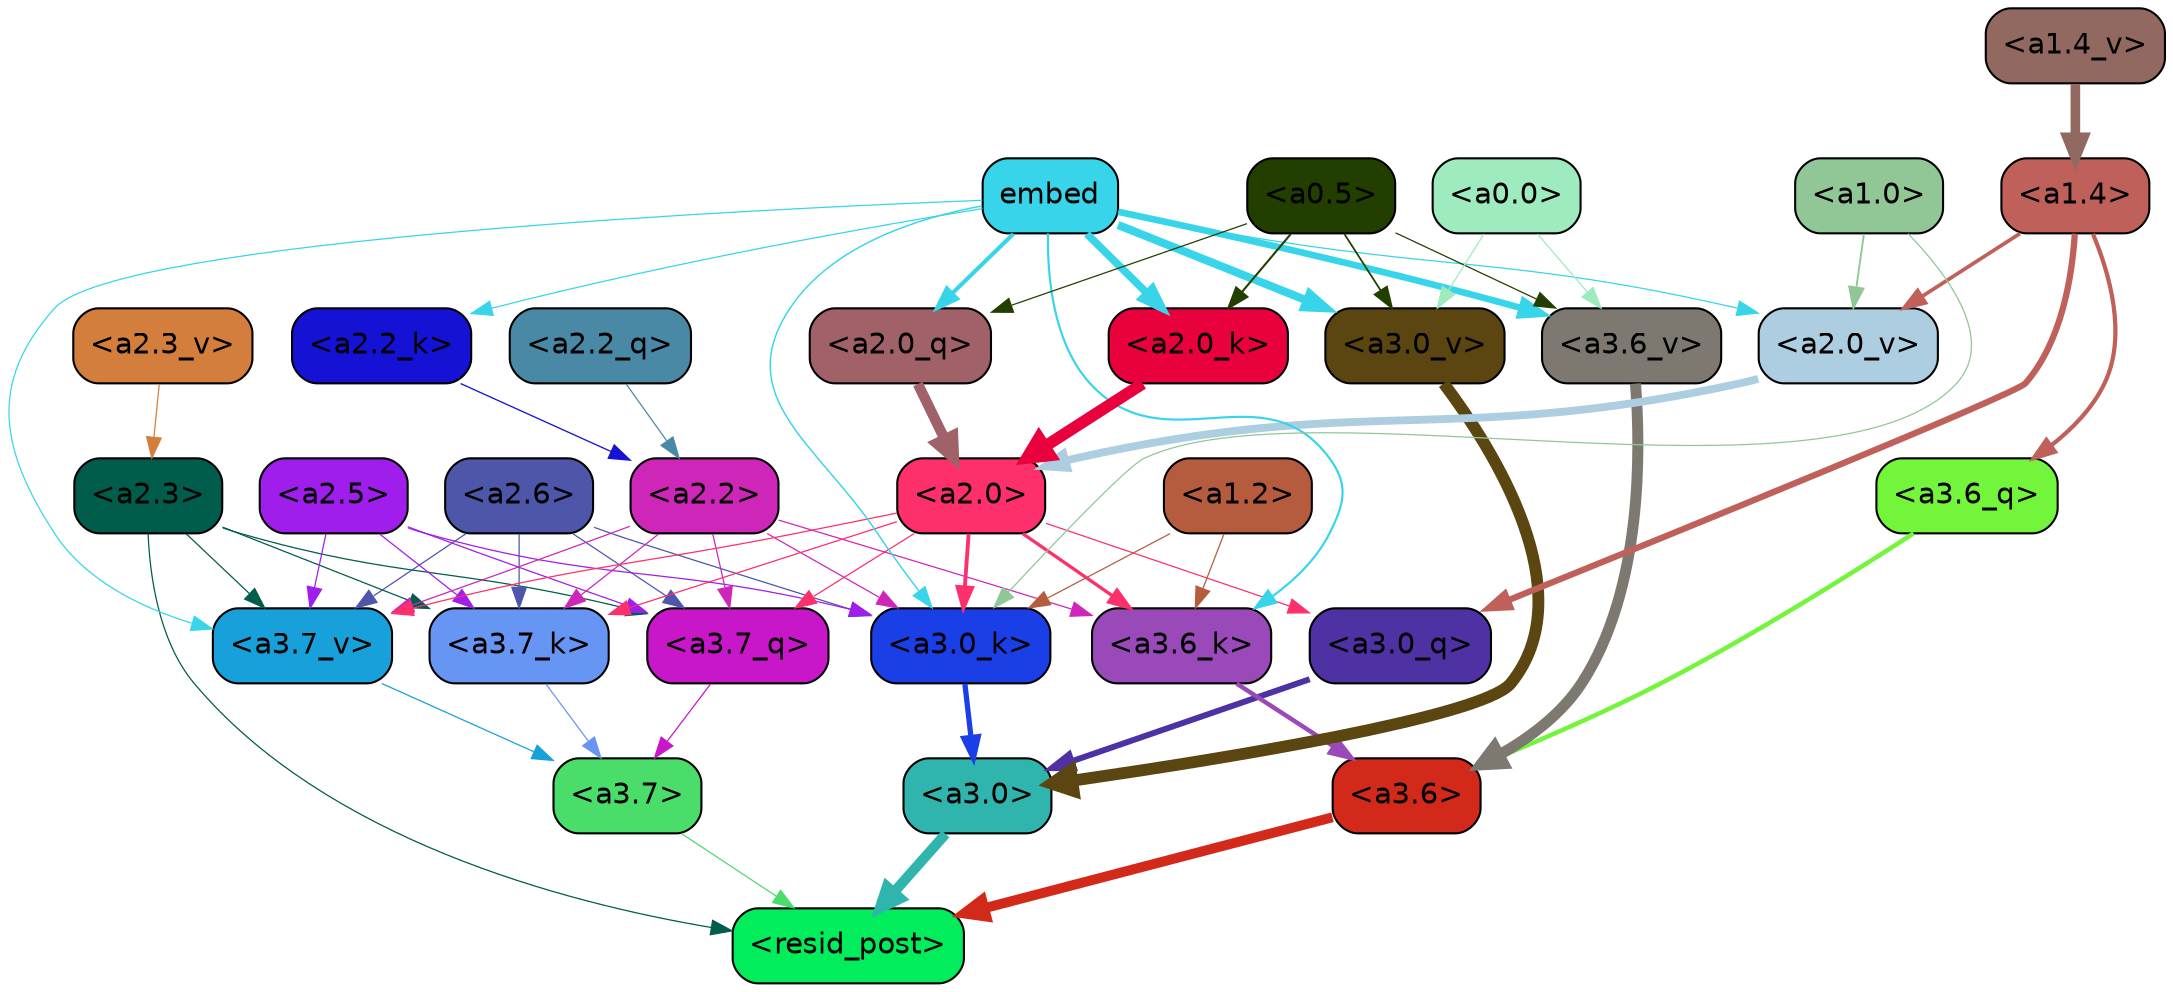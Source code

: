 strict digraph "" {
	graph [bgcolor=transparent,
		layout=dot,
		overlap=false,
		splines=true
	];
	"<a3.7>"	[color=black,
		fillcolor="#4bdd6a",
		fontname=Helvetica,
		shape=box,
		style="filled, rounded"];
	"<resid_post>"	[color=black,
		fillcolor="#02ed5c",
		fontname=Helvetica,
		shape=box,
		style="filled, rounded"];
	"<a3.7>" -> "<resid_post>"	[color="#4bdd6a",
		penwidth=0.6];
	"<a3.6>"	[color=black,
		fillcolor="#d2291a",
		fontname=Helvetica,
		shape=box,
		style="filled, rounded"];
	"<a3.6>" -> "<resid_post>"	[color="#d2291a",
		penwidth=4.751592040061951];
	"<a3.0>"	[color=black,
		fillcolor="#30b5ae",
		fontname=Helvetica,
		shape=box,
		style="filled, rounded"];
	"<a3.0>" -> "<resid_post>"	[color="#30b5ae",
		penwidth=4.904066681861877];
	"<a2.3>"	[color=black,
		fillcolor="#005d4c",
		fontname=Helvetica,
		shape=box,
		style="filled, rounded"];
	"<a2.3>" -> "<resid_post>"	[color="#005d4c",
		penwidth=0.6];
	"<a3.7_q>"	[color=black,
		fillcolor="#c817c9",
		fontname=Helvetica,
		shape=box,
		style="filled, rounded"];
	"<a2.3>" -> "<a3.7_q>"	[color="#005d4c",
		penwidth=0.6];
	"<a3.7_k>"	[color=black,
		fillcolor="#6795f3",
		fontname=Helvetica,
		shape=box,
		style="filled, rounded"];
	"<a2.3>" -> "<a3.7_k>"	[color="#005d4c",
		penwidth=0.6];
	"<a3.7_v>"	[color=black,
		fillcolor="#18a0db",
		fontname=Helvetica,
		shape=box,
		style="filled, rounded"];
	"<a2.3>" -> "<a3.7_v>"	[color="#005d4c",
		penwidth=0.6];
	"<a3.7_q>" -> "<a3.7>"	[color="#c817c9",
		penwidth=0.6];
	"<a3.6_q>"	[color=black,
		fillcolor="#73f53c",
		fontname=Helvetica,
		shape=box,
		style="filled, rounded"];
	"<a3.6_q>" -> "<a3.6>"	[color="#73f53c",
		penwidth=2.160832464694977];
	"<a3.0_q>"	[color=black,
		fillcolor="#4e32a3",
		fontname=Helvetica,
		shape=box,
		style="filled, rounded"];
	"<a3.0_q>" -> "<a3.0>"	[color="#4e32a3",
		penwidth=2.870753765106201];
	"<a3.7_k>" -> "<a3.7>"	[color="#6795f3",
		penwidth=0.6];
	"<a3.6_k>"	[color=black,
		fillcolor="#9949b8",
		fontname=Helvetica,
		shape=box,
		style="filled, rounded"];
	"<a3.6_k>" -> "<a3.6>"	[color="#9949b8",
		penwidth=2.13908451795578];
	"<a3.0_k>"	[color=black,
		fillcolor="#1b3fe6",
		fontname=Helvetica,
		shape=box,
		style="filled, rounded"];
	"<a3.0_k>" -> "<a3.0>"	[color="#1b3fe6",
		penwidth=2.520303964614868];
	"<a3.7_v>" -> "<a3.7>"	[color="#18a0db",
		penwidth=0.6];
	"<a3.6_v>"	[color=black,
		fillcolor="#7d7970",
		fontname=Helvetica,
		shape=box,
		style="filled, rounded"];
	"<a3.6_v>" -> "<a3.6>"	[color="#7d7970",
		penwidth=5.297133803367615];
	"<a3.0_v>"	[color=black,
		fillcolor="#5b4510",
		fontname=Helvetica,
		shape=box,
		style="filled, rounded"];
	"<a3.0_v>" -> "<a3.0>"	[color="#5b4510",
		penwidth=5.680712580680847];
	"<a2.6>"	[color=black,
		fillcolor="#4d56a9",
		fontname=Helvetica,
		shape=box,
		style="filled, rounded"];
	"<a2.6>" -> "<a3.7_q>"	[color="#4d56a9",
		penwidth=0.6];
	"<a2.6>" -> "<a3.7_k>"	[color="#4d56a9",
		penwidth=0.6];
	"<a2.6>" -> "<a3.0_k>"	[color="#4d56a9",
		penwidth=0.6];
	"<a2.6>" -> "<a3.7_v>"	[color="#4d56a9",
		penwidth=0.6];
	"<a2.5>"	[color=black,
		fillcolor="#9f1eec",
		fontname=Helvetica,
		shape=box,
		style="filled, rounded"];
	"<a2.5>" -> "<a3.7_q>"	[color="#9f1eec",
		penwidth=0.6];
	"<a2.5>" -> "<a3.7_k>"	[color="#9f1eec",
		penwidth=0.6];
	"<a2.5>" -> "<a3.0_k>"	[color="#9f1eec",
		penwidth=0.6];
	"<a2.5>" -> "<a3.7_v>"	[color="#9f1eec",
		penwidth=0.6];
	"<a2.2>"	[color=black,
		fillcolor="#cf26ba",
		fontname=Helvetica,
		shape=box,
		style="filled, rounded"];
	"<a2.2>" -> "<a3.7_q>"	[color="#cf26ba",
		penwidth=0.6];
	"<a2.2>" -> "<a3.7_k>"	[color="#cf26ba",
		penwidth=0.6];
	"<a2.2>" -> "<a3.6_k>"	[color="#cf26ba",
		penwidth=0.6];
	"<a2.2>" -> "<a3.0_k>"	[color="#cf26ba",
		penwidth=0.6];
	"<a2.2>" -> "<a3.7_v>"	[color="#cf26ba",
		penwidth=0.6];
	"<a2.0>"	[color=black,
		fillcolor="#fd306c",
		fontname=Helvetica,
		shape=box,
		style="filled, rounded"];
	"<a2.0>" -> "<a3.7_q>"	[color="#fd306c",
		penwidth=0.6];
	"<a2.0>" -> "<a3.0_q>"	[color="#fd306c",
		penwidth=0.6];
	"<a2.0>" -> "<a3.7_k>"	[color="#fd306c",
		penwidth=0.6];
	"<a2.0>" -> "<a3.6_k>"	[color="#fd306c",
		penwidth=1.5897698998451233];
	"<a2.0>" -> "<a3.0_k>"	[color="#fd306c",
		penwidth=1.8405593037605286];
	"<a2.0>" -> "<a3.7_v>"	[color="#fd306c",
		penwidth=0.6];
	"<a1.4>"	[color=black,
		fillcolor="#bf615a",
		fontname=Helvetica,
		shape=box,
		style="filled, rounded"];
	"<a1.4>" -> "<a3.6_q>"	[color="#bf615a",
		penwidth=2.0260728895664215];
	"<a1.4>" -> "<a3.0_q>"	[color="#bf615a",
		penwidth=3.0185627341270447];
	"<a2.0_v>"	[color=black,
		fillcolor="#adcee0",
		fontname=Helvetica,
		shape=box,
		style="filled, rounded"];
	"<a1.4>" -> "<a2.0_v>"	[color="#bf615a",
		penwidth=1.7970525026321411];
	"<a1.2>"	[color=black,
		fillcolor="#b65c3e",
		fontname=Helvetica,
		shape=box,
		style="filled, rounded"];
	"<a1.2>" -> "<a3.6_k>"	[color="#b65c3e",
		penwidth=0.6];
	"<a1.2>" -> "<a3.0_k>"	[color="#b65c3e",
		penwidth=0.6];
	embed	[color=black,
		fillcolor="#38d5ea",
		fontname=Helvetica,
		shape=box,
		style="filled, rounded"];
	embed -> "<a3.6_k>"	[color="#38d5ea",
		penwidth=1.046662151813507];
	embed -> "<a3.0_k>"	[color="#38d5ea",
		penwidth=0.6995279788970947];
	embed -> "<a3.7_v>"	[color="#38d5ea",
		penwidth=0.6];
	embed -> "<a3.6_v>"	[color="#38d5ea",
		penwidth=3.1840110421180725];
	embed -> "<a3.0_v>"	[color="#38d5ea",
		penwidth=3.9005755856633186];
	"<a2.0_q>"	[color=black,
		fillcolor="#a06169",
		fontname=Helvetica,
		shape=box,
		style="filled, rounded"];
	embed -> "<a2.0_q>"	[color="#38d5ea",
		penwidth=1.9669389724731445];
	"<a2.2_k>"	[color=black,
		fillcolor="#1512d6",
		fontname=Helvetica,
		shape=box,
		style="filled, rounded"];
	embed -> "<a2.2_k>"	[color="#38d5ea",
		penwidth=0.6];
	"<a2.0_k>"	[color=black,
		fillcolor="#e9013e",
		fontname=Helvetica,
		shape=box,
		style="filled, rounded"];
	embed -> "<a2.0_k>"	[color="#38d5ea",
		penwidth=3.6898754835128784];
	embed -> "<a2.0_v>"	[color="#38d5ea",
		penwidth=0.6];
	"<a1.0>"	[color=black,
		fillcolor="#91c797",
		fontname=Helvetica,
		shape=box,
		style="filled, rounded"];
	"<a1.0>" -> "<a3.0_k>"	[color="#91c797",
		penwidth=0.6];
	"<a1.0>" -> "<a2.0_v>"	[color="#91c797",
		penwidth=0.8836666345596313];
	"<a0.5>"	[color=black,
		fillcolor="#233f00",
		fontname=Helvetica,
		shape=box,
		style="filled, rounded"];
	"<a0.5>" -> "<a3.6_v>"	[color="#233f00",
		penwidth=0.6];
	"<a0.5>" -> "<a3.0_v>"	[color="#233f00",
		penwidth=0.8493617177009583];
	"<a0.5>" -> "<a2.0_q>"	[color="#233f00",
		penwidth=0.6];
	"<a0.5>" -> "<a2.0_k>"	[color="#233f00",
		penwidth=0.9942188858985901];
	"<a0.0>"	[color=black,
		fillcolor="#9debbe",
		fontname=Helvetica,
		shape=box,
		style="filled, rounded"];
	"<a0.0>" -> "<a3.6_v>"	[color="#9debbe",
		penwidth=0.6];
	"<a0.0>" -> "<a3.0_v>"	[color="#9debbe",
		penwidth=0.6];
	"<a2.2_q>"	[color=black,
		fillcolor="#4a89a5",
		fontname=Helvetica,
		shape=box,
		style="filled, rounded"];
	"<a2.2_q>" -> "<a2.2>"	[color="#4a89a5",
		penwidth=0.6];
	"<a2.0_q>" -> "<a2.0>"	[color="#a06169",
		penwidth=5.0040658712387085];
	"<a2.2_k>" -> "<a2.2>"	[color="#1512d6",
		penwidth=0.6304321400821209];
	"<a2.0_k>" -> "<a2.0>"	[color="#e9013e",
		penwidth=5.6445024609565735];
	"<a2.3_v>"	[color=black,
		fillcolor="#d37e3d",
		fontname=Helvetica,
		shape=box,
		style="filled, rounded"];
	"<a2.3_v>" -> "<a2.3>"	[color="#d37e3d",
		penwidth=0.6];
	"<a2.0_v>" -> "<a2.0>"	[color="#adcee0",
		penwidth=3.781584322452545];
	"<a1.4_v>"	[color=black,
		fillcolor="#926961",
		fontname=Helvetica,
		shape=box,
		style="filled, rounded"];
	"<a1.4_v>" -> "<a1.4>"	[color="#926961",
		penwidth=4.602061748504639];
}
